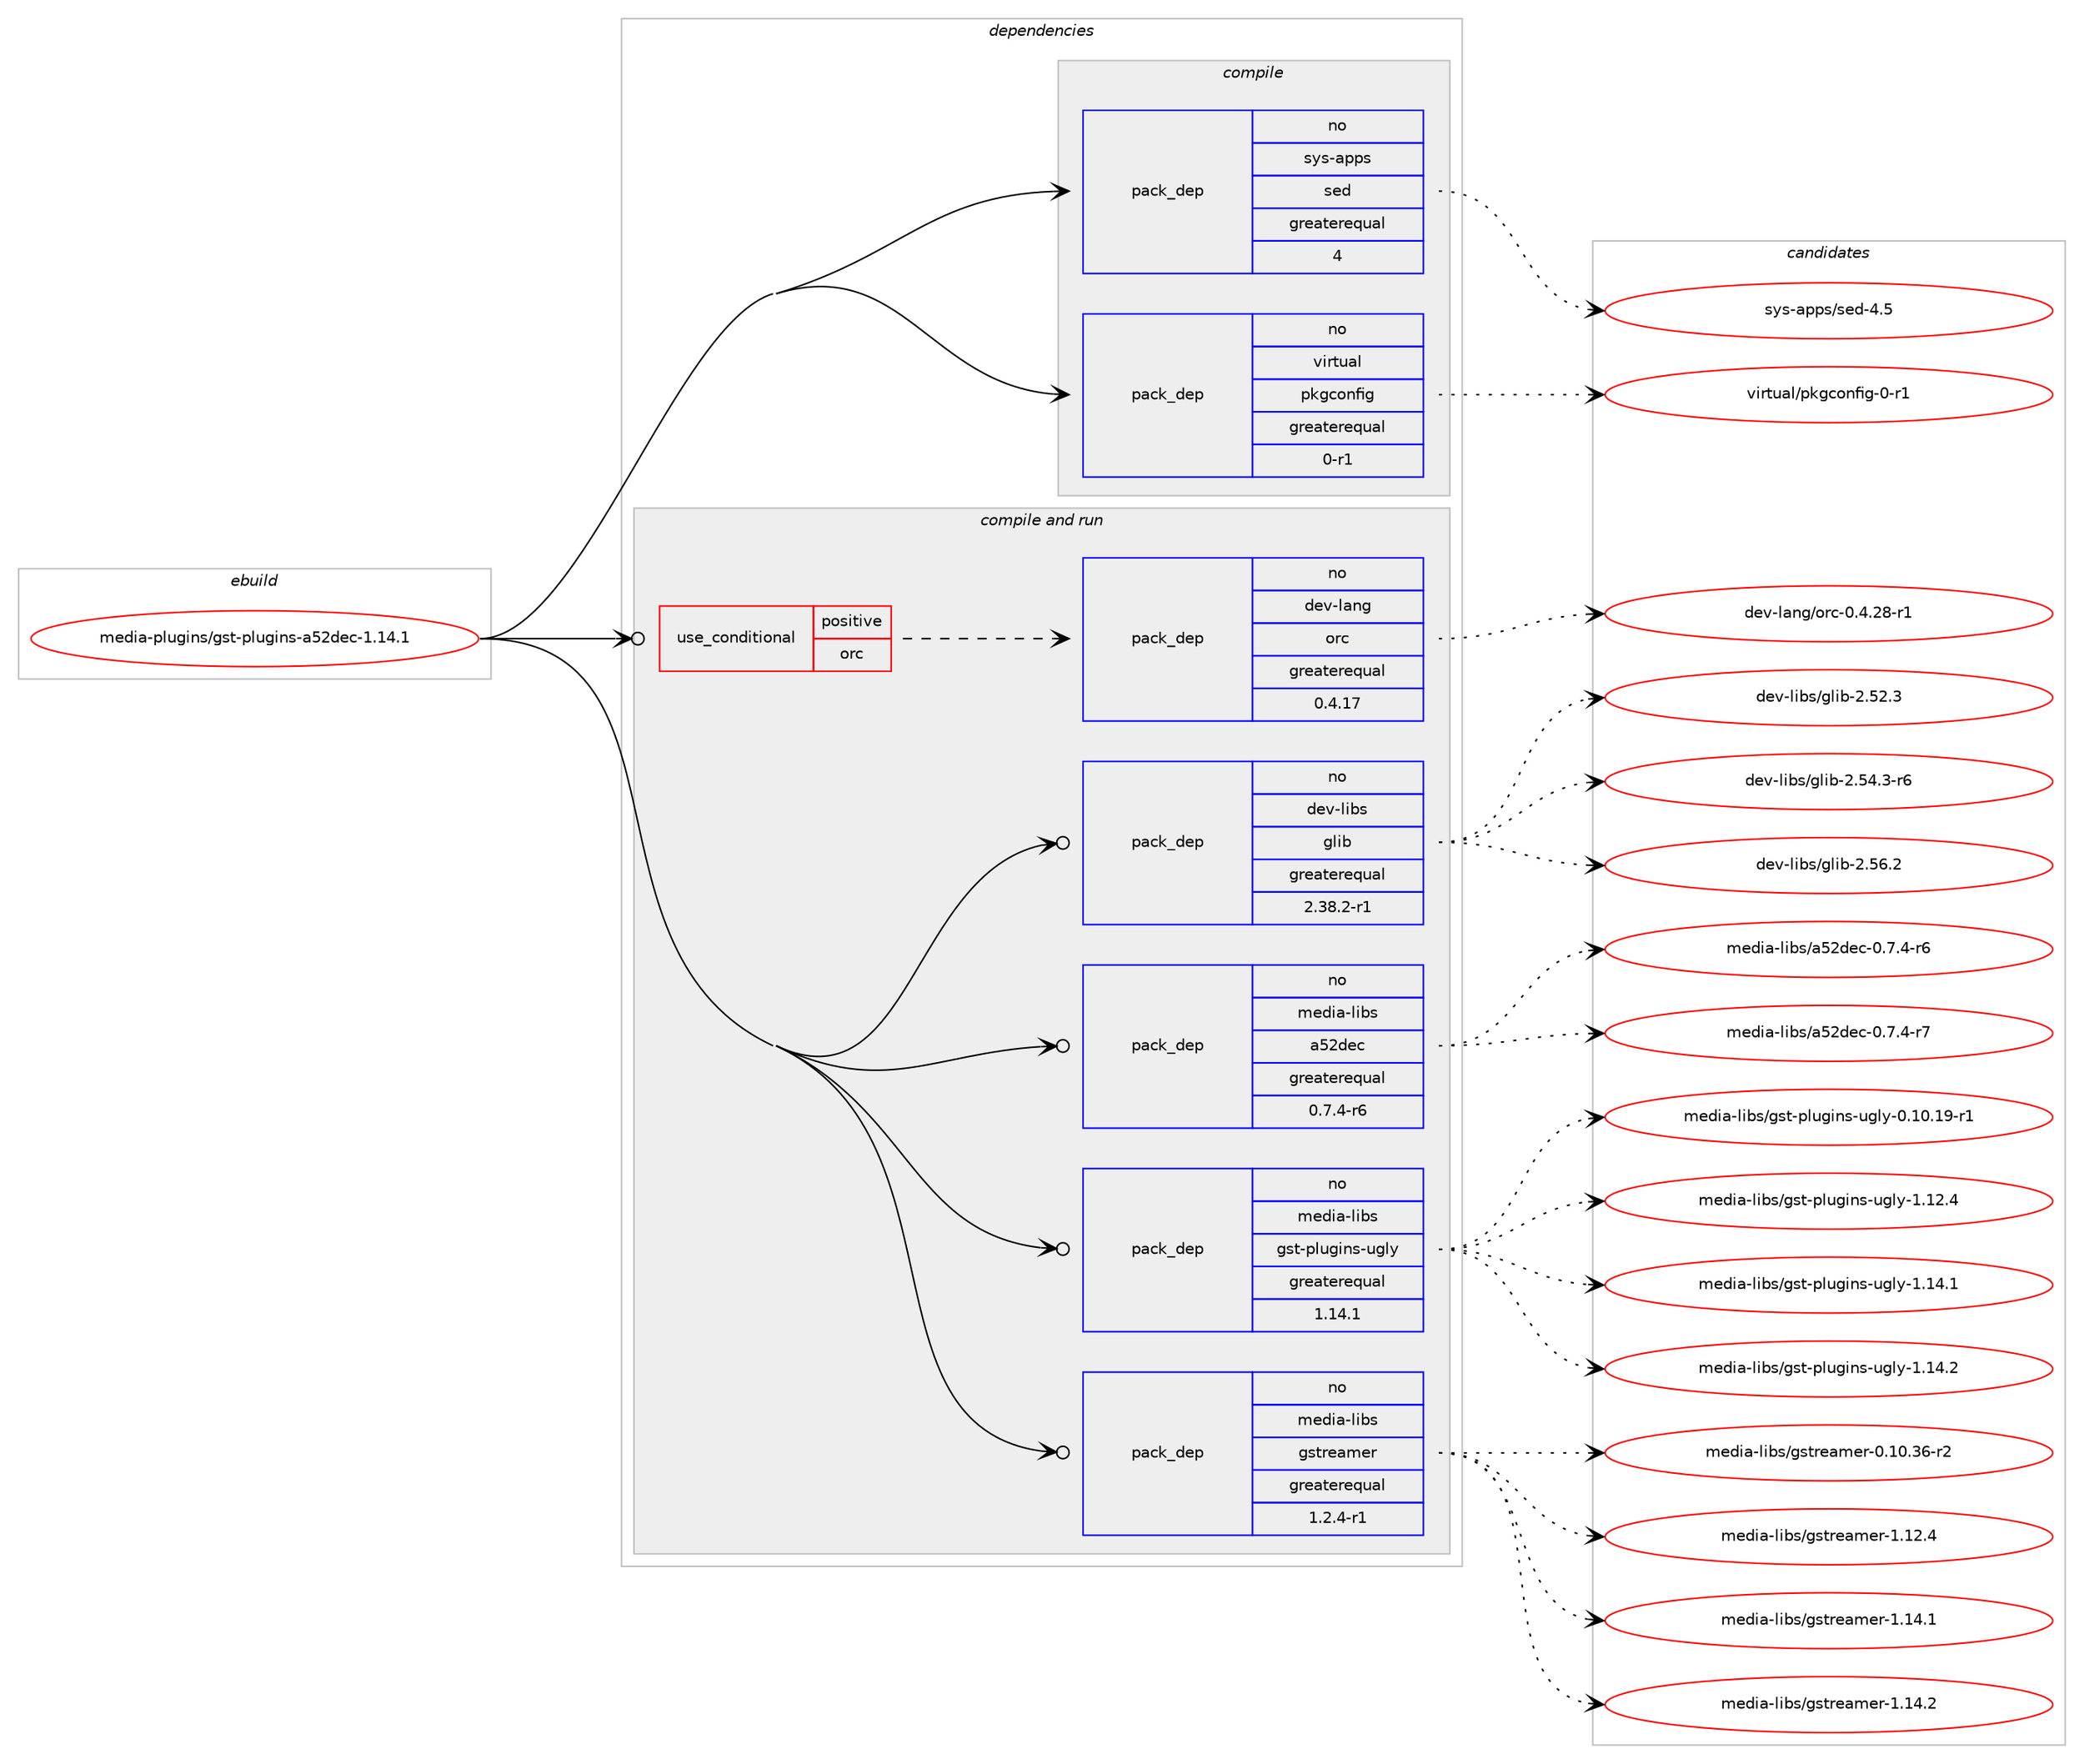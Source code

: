 digraph prolog {

# *************
# Graph options
# *************

newrank=true;
concentrate=true;
compound=true;
graph [rankdir=LR,fontname=Helvetica,fontsize=10,ranksep=1.5];#, ranksep=2.5, nodesep=0.2];
edge  [arrowhead=vee];
node  [fontname=Helvetica,fontsize=10];

# **********
# The ebuild
# **********

subgraph cluster_leftcol {
color=gray;
rank=same;
label=<<i>ebuild</i>>;
id [label="media-plugins/gst-plugins-a52dec-1.14.1", color=red, width=4, href="../media-plugins/gst-plugins-a52dec-1.14.1.svg"];
}

# ****************
# The dependencies
# ****************

subgraph cluster_midcol {
color=gray;
label=<<i>dependencies</i>>;
subgraph cluster_compile {
fillcolor="#eeeeee";
style=filled;
label=<<i>compile</i>>;
subgraph pack5972 {
dependency9054 [label=<<TABLE BORDER="0" CELLBORDER="1" CELLSPACING="0" CELLPADDING="4" WIDTH="220"><TR><TD ROWSPAN="6" CELLPADDING="30">pack_dep</TD></TR><TR><TD WIDTH="110">no</TD></TR><TR><TD>sys-apps</TD></TR><TR><TD>sed</TD></TR><TR><TD>greaterequal</TD></TR><TR><TD>4</TD></TR></TABLE>>, shape=none, color=blue];
}
id:e -> dependency9054:w [weight=20,style="solid",arrowhead="vee"];
subgraph pack5973 {
dependency9055 [label=<<TABLE BORDER="0" CELLBORDER="1" CELLSPACING="0" CELLPADDING="4" WIDTH="220"><TR><TD ROWSPAN="6" CELLPADDING="30">pack_dep</TD></TR><TR><TD WIDTH="110">no</TD></TR><TR><TD>virtual</TD></TR><TR><TD>pkgconfig</TD></TR><TR><TD>greaterequal</TD></TR><TR><TD>0-r1</TD></TR></TABLE>>, shape=none, color=blue];
}
id:e -> dependency9055:w [weight=20,style="solid",arrowhead="vee"];
}
subgraph cluster_compileandrun {
fillcolor="#eeeeee";
style=filled;
label=<<i>compile and run</i>>;
subgraph cond2914 {
dependency9056 [label=<<TABLE BORDER="0" CELLBORDER="1" CELLSPACING="0" CELLPADDING="4"><TR><TD ROWSPAN="3" CELLPADDING="10">use_conditional</TD></TR><TR><TD>positive</TD></TR><TR><TD>orc</TD></TR></TABLE>>, shape=none, color=red];
subgraph pack5974 {
dependency9057 [label=<<TABLE BORDER="0" CELLBORDER="1" CELLSPACING="0" CELLPADDING="4" WIDTH="220"><TR><TD ROWSPAN="6" CELLPADDING="30">pack_dep</TD></TR><TR><TD WIDTH="110">no</TD></TR><TR><TD>dev-lang</TD></TR><TR><TD>orc</TD></TR><TR><TD>greaterequal</TD></TR><TR><TD>0.4.17</TD></TR></TABLE>>, shape=none, color=blue];
}
dependency9056:e -> dependency9057:w [weight=20,style="dashed",arrowhead="vee"];
}
id:e -> dependency9056:w [weight=20,style="solid",arrowhead="odotvee"];
subgraph pack5975 {
dependency9058 [label=<<TABLE BORDER="0" CELLBORDER="1" CELLSPACING="0" CELLPADDING="4" WIDTH="220"><TR><TD ROWSPAN="6" CELLPADDING="30">pack_dep</TD></TR><TR><TD WIDTH="110">no</TD></TR><TR><TD>dev-libs</TD></TR><TR><TD>glib</TD></TR><TR><TD>greaterequal</TD></TR><TR><TD>2.38.2-r1</TD></TR></TABLE>>, shape=none, color=blue];
}
id:e -> dependency9058:w [weight=20,style="solid",arrowhead="odotvee"];
subgraph pack5976 {
dependency9059 [label=<<TABLE BORDER="0" CELLBORDER="1" CELLSPACING="0" CELLPADDING="4" WIDTH="220"><TR><TD ROWSPAN="6" CELLPADDING="30">pack_dep</TD></TR><TR><TD WIDTH="110">no</TD></TR><TR><TD>media-libs</TD></TR><TR><TD>a52dec</TD></TR><TR><TD>greaterequal</TD></TR><TR><TD>0.7.4-r6</TD></TR></TABLE>>, shape=none, color=blue];
}
id:e -> dependency9059:w [weight=20,style="solid",arrowhead="odotvee"];
subgraph pack5977 {
dependency9060 [label=<<TABLE BORDER="0" CELLBORDER="1" CELLSPACING="0" CELLPADDING="4" WIDTH="220"><TR><TD ROWSPAN="6" CELLPADDING="30">pack_dep</TD></TR><TR><TD WIDTH="110">no</TD></TR><TR><TD>media-libs</TD></TR><TR><TD>gst-plugins-ugly</TD></TR><TR><TD>greaterequal</TD></TR><TR><TD>1.14.1</TD></TR></TABLE>>, shape=none, color=blue];
}
id:e -> dependency9060:w [weight=20,style="solid",arrowhead="odotvee"];
subgraph pack5978 {
dependency9061 [label=<<TABLE BORDER="0" CELLBORDER="1" CELLSPACING="0" CELLPADDING="4" WIDTH="220"><TR><TD ROWSPAN="6" CELLPADDING="30">pack_dep</TD></TR><TR><TD WIDTH="110">no</TD></TR><TR><TD>media-libs</TD></TR><TR><TD>gstreamer</TD></TR><TR><TD>greaterequal</TD></TR><TR><TD>1.2.4-r1</TD></TR></TABLE>>, shape=none, color=blue];
}
id:e -> dependency9061:w [weight=20,style="solid",arrowhead="odotvee"];
}
subgraph cluster_run {
fillcolor="#eeeeee";
style=filled;
label=<<i>run</i>>;
}
}

# **************
# The candidates
# **************

subgraph cluster_choices {
rank=same;
color=gray;
label=<<i>candidates</i>>;

subgraph choice5972 {
color=black;
nodesep=1;
choice11512111545971121121154711510110045524653 [label="sys-apps/sed-4.5", color=red, width=4,href="../sys-apps/sed-4.5.svg"];
dependency9054:e -> choice11512111545971121121154711510110045524653:w [style=dotted,weight="100"];
}
subgraph choice5973 {
color=black;
nodesep=1;
choice11810511411611797108471121071039911111010210510345484511449 [label="virtual/pkgconfig-0-r1", color=red, width=4,href="../virtual/pkgconfig-0-r1.svg"];
dependency9055:e -> choice11810511411611797108471121071039911111010210510345484511449:w [style=dotted,weight="100"];
}
subgraph choice5974 {
color=black;
nodesep=1;
choice10010111845108971101034711111499454846524650564511449 [label="dev-lang/orc-0.4.28-r1", color=red, width=4,href="../dev-lang/orc-0.4.28-r1.svg"];
dependency9057:e -> choice10010111845108971101034711111499454846524650564511449:w [style=dotted,weight="100"];
}
subgraph choice5975 {
color=black;
nodesep=1;
choice1001011184510810598115471031081059845504653504651 [label="dev-libs/glib-2.52.3", color=red, width=4,href="../dev-libs/glib-2.52.3.svg"];
choice10010111845108105981154710310810598455046535246514511454 [label="dev-libs/glib-2.54.3-r6", color=red, width=4,href="../dev-libs/glib-2.54.3-r6.svg"];
choice1001011184510810598115471031081059845504653544650 [label="dev-libs/glib-2.56.2", color=red, width=4,href="../dev-libs/glib-2.56.2.svg"];
dependency9058:e -> choice1001011184510810598115471031081059845504653504651:w [style=dotted,weight="100"];
dependency9058:e -> choice10010111845108105981154710310810598455046535246514511454:w [style=dotted,weight="100"];
dependency9058:e -> choice1001011184510810598115471031081059845504653544650:w [style=dotted,weight="100"];
}
subgraph choice5976 {
color=black;
nodesep=1;
choice10910110010597451081059811547975350100101994548465546524511454 [label="media-libs/a52dec-0.7.4-r6", color=red, width=4,href="../media-libs/a52dec-0.7.4-r6.svg"];
choice10910110010597451081059811547975350100101994548465546524511455 [label="media-libs/a52dec-0.7.4-r7", color=red, width=4,href="../media-libs/a52dec-0.7.4-r7.svg"];
dependency9059:e -> choice10910110010597451081059811547975350100101994548465546524511454:w [style=dotted,weight="100"];
dependency9059:e -> choice10910110010597451081059811547975350100101994548465546524511455:w [style=dotted,weight="100"];
}
subgraph choice5977 {
color=black;
nodesep=1;
choice10910110010597451081059811547103115116451121081171031051101154511710310812145484649484649574511449 [label="media-libs/gst-plugins-ugly-0.10.19-r1", color=red, width=4,href="../media-libs/gst-plugins-ugly-0.10.19-r1.svg"];
choice10910110010597451081059811547103115116451121081171031051101154511710310812145494649504652 [label="media-libs/gst-plugins-ugly-1.12.4", color=red, width=4,href="../media-libs/gst-plugins-ugly-1.12.4.svg"];
choice10910110010597451081059811547103115116451121081171031051101154511710310812145494649524649 [label="media-libs/gst-plugins-ugly-1.14.1", color=red, width=4,href="../media-libs/gst-plugins-ugly-1.14.1.svg"];
choice10910110010597451081059811547103115116451121081171031051101154511710310812145494649524650 [label="media-libs/gst-plugins-ugly-1.14.2", color=red, width=4,href="../media-libs/gst-plugins-ugly-1.14.2.svg"];
dependency9060:e -> choice10910110010597451081059811547103115116451121081171031051101154511710310812145484649484649574511449:w [style=dotted,weight="100"];
dependency9060:e -> choice10910110010597451081059811547103115116451121081171031051101154511710310812145494649504652:w [style=dotted,weight="100"];
dependency9060:e -> choice10910110010597451081059811547103115116451121081171031051101154511710310812145494649524649:w [style=dotted,weight="100"];
dependency9060:e -> choice10910110010597451081059811547103115116451121081171031051101154511710310812145494649524650:w [style=dotted,weight="100"];
}
subgraph choice5978 {
color=black;
nodesep=1;
choice109101100105974510810598115471031151161141019710910111445484649484651544511450 [label="media-libs/gstreamer-0.10.36-r2", color=red, width=4,href="../media-libs/gstreamer-0.10.36-r2.svg"];
choice109101100105974510810598115471031151161141019710910111445494649504652 [label="media-libs/gstreamer-1.12.4", color=red, width=4,href="../media-libs/gstreamer-1.12.4.svg"];
choice109101100105974510810598115471031151161141019710910111445494649524649 [label="media-libs/gstreamer-1.14.1", color=red, width=4,href="../media-libs/gstreamer-1.14.1.svg"];
choice109101100105974510810598115471031151161141019710910111445494649524650 [label="media-libs/gstreamer-1.14.2", color=red, width=4,href="../media-libs/gstreamer-1.14.2.svg"];
dependency9061:e -> choice109101100105974510810598115471031151161141019710910111445484649484651544511450:w [style=dotted,weight="100"];
dependency9061:e -> choice109101100105974510810598115471031151161141019710910111445494649504652:w [style=dotted,weight="100"];
dependency9061:e -> choice109101100105974510810598115471031151161141019710910111445494649524649:w [style=dotted,weight="100"];
dependency9061:e -> choice109101100105974510810598115471031151161141019710910111445494649524650:w [style=dotted,weight="100"];
}
}

}
